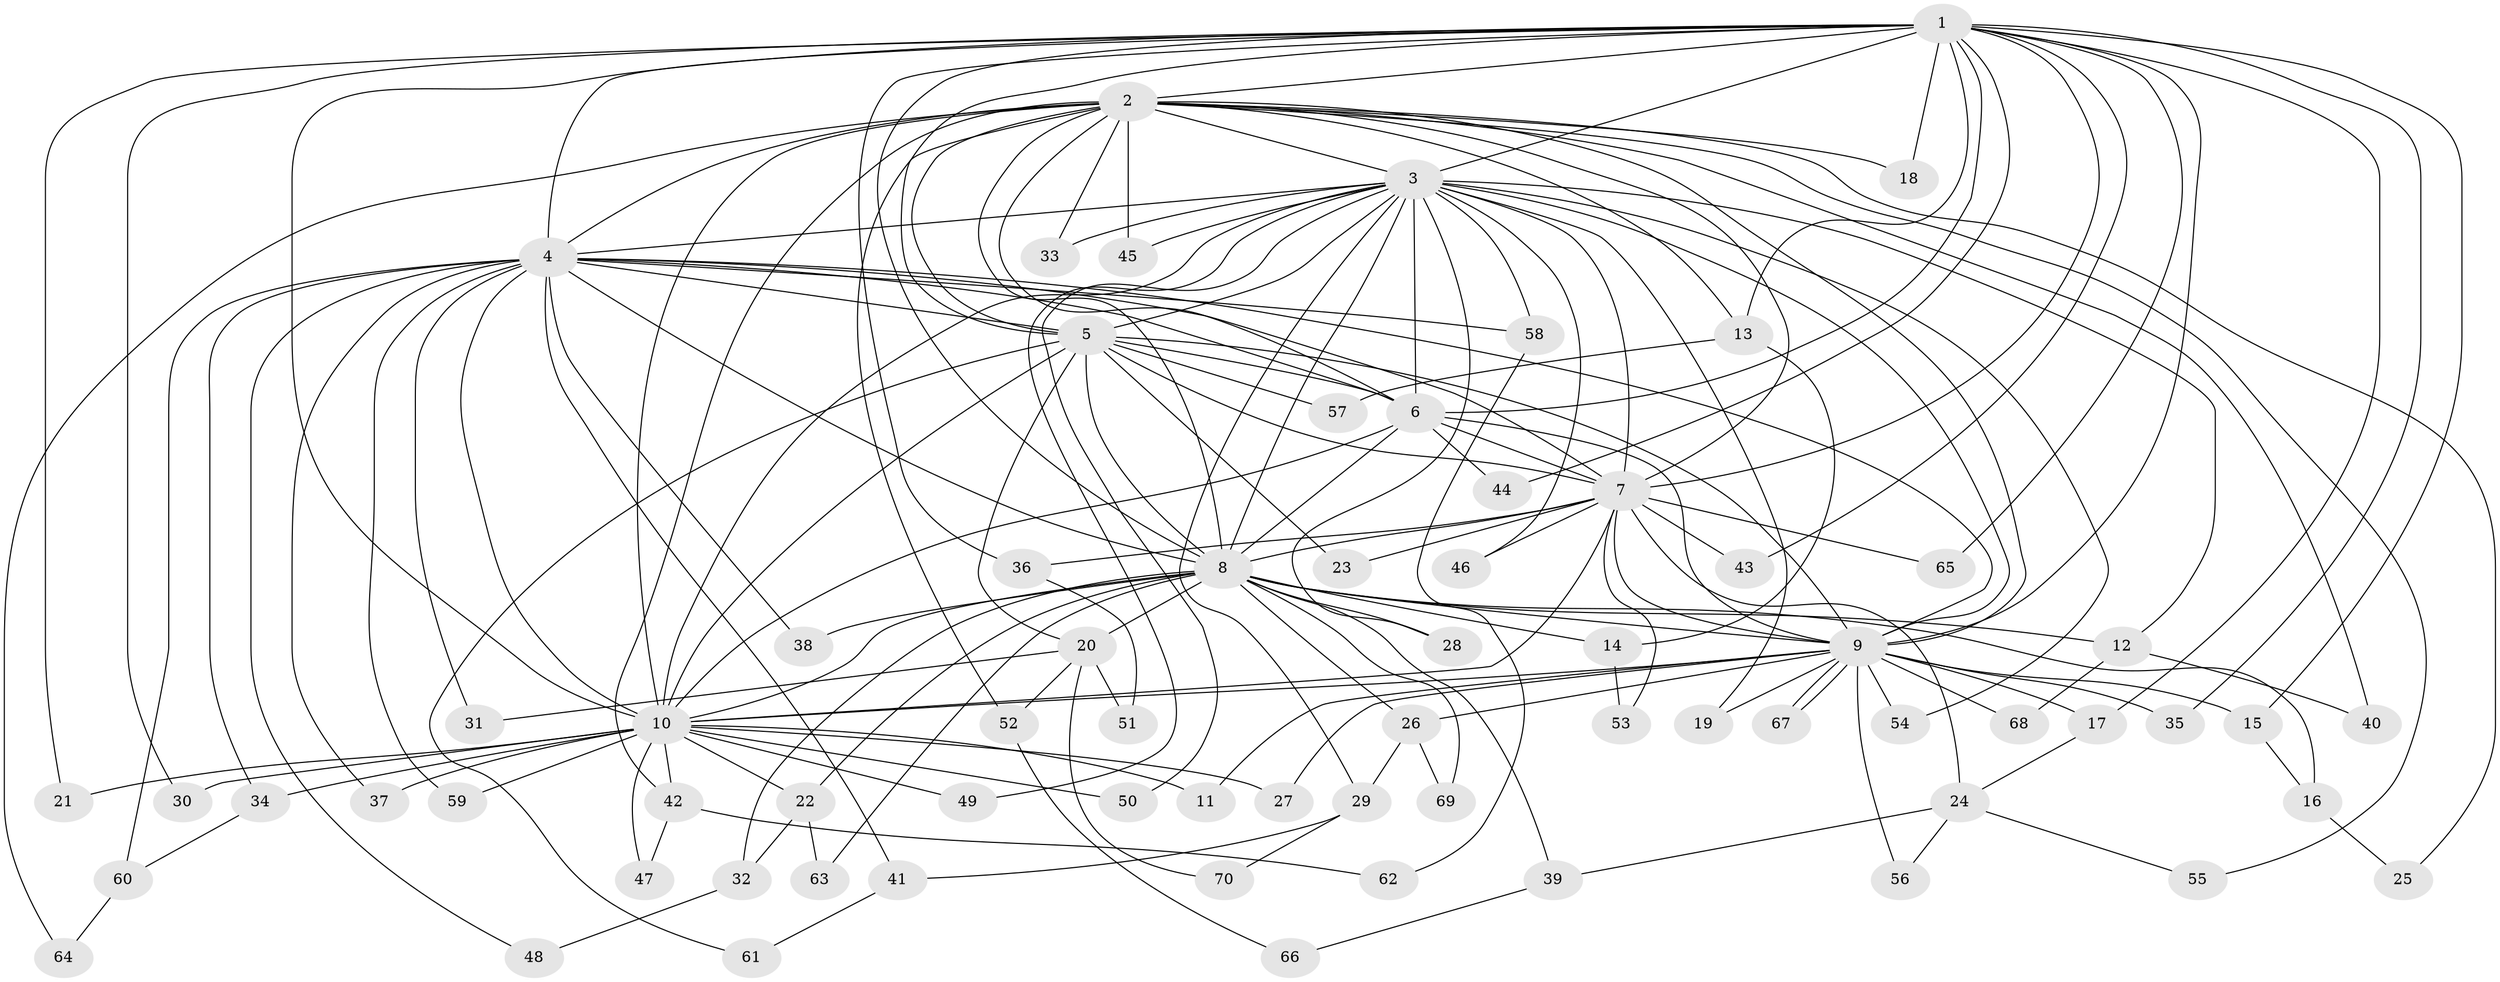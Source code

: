 // Generated by graph-tools (version 1.1) at 2025/44/03/09/25 04:44:17]
// undirected, 70 vertices, 165 edges
graph export_dot {
graph [start="1"]
  node [color=gray90,style=filled];
  1;
  2;
  3;
  4;
  5;
  6;
  7;
  8;
  9;
  10;
  11;
  12;
  13;
  14;
  15;
  16;
  17;
  18;
  19;
  20;
  21;
  22;
  23;
  24;
  25;
  26;
  27;
  28;
  29;
  30;
  31;
  32;
  33;
  34;
  35;
  36;
  37;
  38;
  39;
  40;
  41;
  42;
  43;
  44;
  45;
  46;
  47;
  48;
  49;
  50;
  51;
  52;
  53;
  54;
  55;
  56;
  57;
  58;
  59;
  60;
  61;
  62;
  63;
  64;
  65;
  66;
  67;
  68;
  69;
  70;
  1 -- 2;
  1 -- 3;
  1 -- 4;
  1 -- 5;
  1 -- 6;
  1 -- 7;
  1 -- 8;
  1 -- 9;
  1 -- 10;
  1 -- 13;
  1 -- 15;
  1 -- 17;
  1 -- 18;
  1 -- 21;
  1 -- 30;
  1 -- 35;
  1 -- 36;
  1 -- 43;
  1 -- 44;
  1 -- 65;
  2 -- 3;
  2 -- 4;
  2 -- 5;
  2 -- 6;
  2 -- 7;
  2 -- 8;
  2 -- 9;
  2 -- 10;
  2 -- 13;
  2 -- 18;
  2 -- 25;
  2 -- 33;
  2 -- 40;
  2 -- 42;
  2 -- 45;
  2 -- 52;
  2 -- 55;
  2 -- 64;
  3 -- 4;
  3 -- 5;
  3 -- 6;
  3 -- 7;
  3 -- 8;
  3 -- 9;
  3 -- 10;
  3 -- 12;
  3 -- 19;
  3 -- 28;
  3 -- 29;
  3 -- 33;
  3 -- 45;
  3 -- 46;
  3 -- 49;
  3 -- 50;
  3 -- 54;
  3 -- 58;
  4 -- 5;
  4 -- 6;
  4 -- 7;
  4 -- 8;
  4 -- 9;
  4 -- 10;
  4 -- 31;
  4 -- 34;
  4 -- 37;
  4 -- 38;
  4 -- 41;
  4 -- 48;
  4 -- 58;
  4 -- 59;
  4 -- 60;
  5 -- 6;
  5 -- 7;
  5 -- 8;
  5 -- 9;
  5 -- 10;
  5 -- 20;
  5 -- 23;
  5 -- 57;
  5 -- 61;
  6 -- 7;
  6 -- 8;
  6 -- 9;
  6 -- 10;
  6 -- 44;
  7 -- 8;
  7 -- 9;
  7 -- 10;
  7 -- 23;
  7 -- 24;
  7 -- 36;
  7 -- 43;
  7 -- 46;
  7 -- 53;
  7 -- 65;
  8 -- 9;
  8 -- 10;
  8 -- 12;
  8 -- 14;
  8 -- 16;
  8 -- 20;
  8 -- 22;
  8 -- 26;
  8 -- 28;
  8 -- 32;
  8 -- 38;
  8 -- 39;
  8 -- 63;
  8 -- 69;
  9 -- 10;
  9 -- 11;
  9 -- 15;
  9 -- 17;
  9 -- 19;
  9 -- 26;
  9 -- 27;
  9 -- 35;
  9 -- 54;
  9 -- 56;
  9 -- 67;
  9 -- 67;
  9 -- 68;
  10 -- 11;
  10 -- 21;
  10 -- 22;
  10 -- 27;
  10 -- 30;
  10 -- 34;
  10 -- 37;
  10 -- 42;
  10 -- 47;
  10 -- 49;
  10 -- 50;
  10 -- 59;
  12 -- 40;
  12 -- 68;
  13 -- 14;
  13 -- 57;
  14 -- 53;
  15 -- 16;
  16 -- 25;
  17 -- 24;
  20 -- 31;
  20 -- 51;
  20 -- 52;
  20 -- 70;
  22 -- 32;
  22 -- 63;
  24 -- 39;
  24 -- 55;
  24 -- 56;
  26 -- 29;
  26 -- 69;
  29 -- 41;
  29 -- 70;
  32 -- 48;
  34 -- 60;
  36 -- 51;
  39 -- 66;
  41 -- 61;
  42 -- 47;
  42 -- 62;
  52 -- 66;
  58 -- 62;
  60 -- 64;
}
